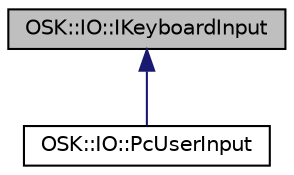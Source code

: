 digraph "OSK::IO::IKeyboardInput"
{
 // LATEX_PDF_SIZE
  edge [fontname="Helvetica",fontsize="10",labelfontname="Helvetica",labelfontsize="10"];
  node [fontname="Helvetica",fontsize="10",shape=record];
  Node1 [label="OSK::IO::IKeyboardInput",height=0.2,width=0.4,color="black", fillcolor="grey75", style="filled", fontcolor="black",tooltip="Interfaz para leer la entrada del usuario a través del teclado."];
  Node1 -> Node2 [dir="back",color="midnightblue",fontsize="10",style="solid",fontname="Helvetica"];
  Node2 [label="OSK::IO::PcUserInput",height=0.2,width=0.4,color="black", fillcolor="white", style="filled",URL="$class_o_s_k_1_1_i_o_1_1_pc_user_input.html",tooltip="Input para PC (Windows / Linux / Mac)."];
}

